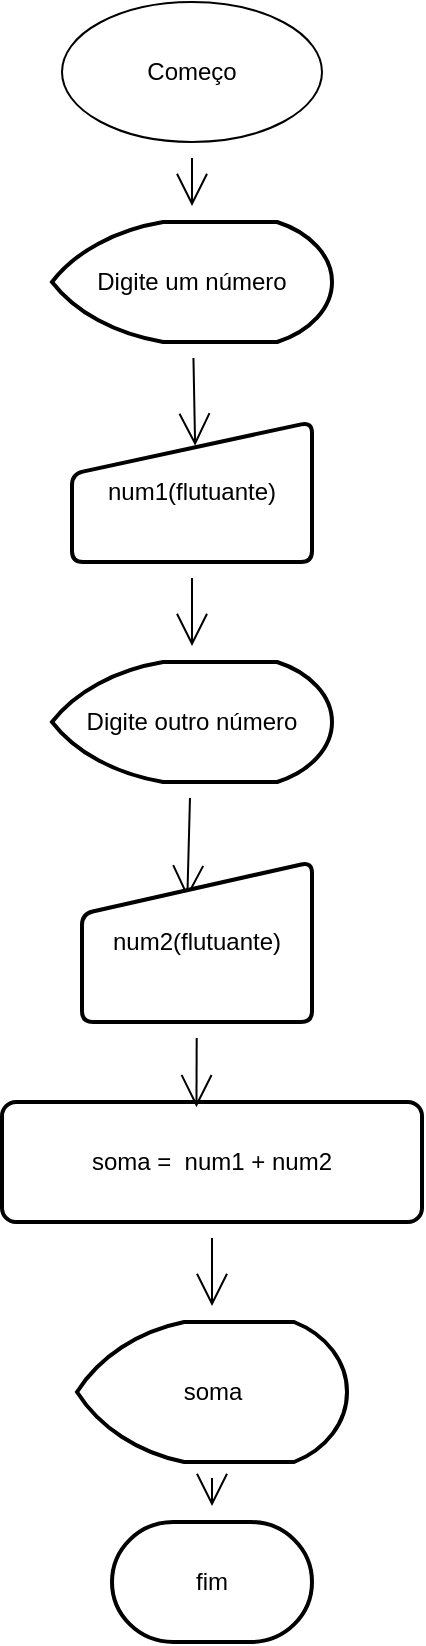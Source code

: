 <mxfile version="21.2.7" type="github">
  <diagram name="Page-1" id="74e2e168-ea6b-b213-b513-2b3c1d86103e">
    <mxGraphModel dx="1502" dy="688" grid="1" gridSize="10" guides="1" tooltips="1" connect="1" arrows="1" fold="1" page="1" pageScale="1" pageWidth="1100" pageHeight="850" background="none" math="0" shadow="0">
      <root>
        <mxCell id="0" />
        <mxCell id="1" parent="0" />
        <mxCell id="ec3Ug09mKDo24IiBsyHa-7" style="edgeStyle=none;curved=1;rounded=0;orthogonalLoop=1;jettySize=auto;html=1;entryX=0.513;entryY=0.169;entryDx=0;entryDy=0;entryPerimeter=0;endArrow=open;startSize=14;endSize=14;sourcePerimeterSpacing=8;targetPerimeterSpacing=8;" edge="1" parent="1" source="ec3Ug09mKDo24IiBsyHa-2" target="ec3Ug09mKDo24IiBsyHa-4">
          <mxGeometry relative="1" as="geometry" />
        </mxCell>
        <mxCell id="ec3Ug09mKDo24IiBsyHa-2" value="Digite um número" style="strokeWidth=2;html=1;shape=mxgraph.flowchart.display;whiteSpace=wrap;" vertex="1" parent="1">
          <mxGeometry x="485" y="120" width="140" height="60" as="geometry" />
        </mxCell>
        <mxCell id="ec3Ug09mKDo24IiBsyHa-3" style="edgeStyle=none;curved=1;rounded=0;orthogonalLoop=1;jettySize=auto;html=1;endArrow=open;startSize=14;endSize=14;sourcePerimeterSpacing=8;targetPerimeterSpacing=8;" edge="1" parent="1" source="ec3Ug09mKDo24IiBsyHa-1" target="ec3Ug09mKDo24IiBsyHa-2">
          <mxGeometry relative="1" as="geometry" />
        </mxCell>
        <mxCell id="ec3Ug09mKDo24IiBsyHa-1" value="Começo" style="ellipse;whiteSpace=wrap;html=1;" vertex="1" parent="1">
          <mxGeometry x="490" y="10" width="130" height="70" as="geometry" />
        </mxCell>
        <mxCell id="ec3Ug09mKDo24IiBsyHa-10" value="" style="edgeStyle=none;curved=1;rounded=0;orthogonalLoop=1;jettySize=auto;html=1;endArrow=open;startSize=14;endSize=14;sourcePerimeterSpacing=8;targetPerimeterSpacing=8;" edge="1" parent="1" source="ec3Ug09mKDo24IiBsyHa-4" target="ec3Ug09mKDo24IiBsyHa-8">
          <mxGeometry relative="1" as="geometry" />
        </mxCell>
        <mxCell id="ec3Ug09mKDo24IiBsyHa-4" value="num1(flutuante)" style="html=1;strokeWidth=2;shape=manualInput;whiteSpace=wrap;rounded=1;size=26;arcSize=11;" vertex="1" parent="1">
          <mxGeometry x="495" y="220" width="120" height="70" as="geometry" />
        </mxCell>
        <mxCell id="ec3Ug09mKDo24IiBsyHa-14" style="edgeStyle=none;curved=1;rounded=0;orthogonalLoop=1;jettySize=auto;html=1;entryX=0.458;entryY=0.223;entryDx=0;entryDy=0;entryPerimeter=0;endArrow=open;startSize=14;endSize=14;sourcePerimeterSpacing=8;targetPerimeterSpacing=8;" edge="1" parent="1" source="ec3Ug09mKDo24IiBsyHa-8" target="ec3Ug09mKDo24IiBsyHa-13">
          <mxGeometry relative="1" as="geometry" />
        </mxCell>
        <mxCell id="ec3Ug09mKDo24IiBsyHa-8" value="Digite outro número" style="strokeWidth=2;html=1;shape=mxgraph.flowchart.display;whiteSpace=wrap;" vertex="1" parent="1">
          <mxGeometry x="485" y="340" width="140" height="60" as="geometry" />
        </mxCell>
        <mxCell id="ec3Ug09mKDo24IiBsyHa-17" style="edgeStyle=none;curved=1;rounded=0;orthogonalLoop=1;jettySize=auto;html=1;endArrow=open;startSize=14;endSize=14;sourcePerimeterSpacing=8;targetPerimeterSpacing=8;" edge="1" parent="1" source="ec3Ug09mKDo24IiBsyHa-11" target="ec3Ug09mKDo24IiBsyHa-16">
          <mxGeometry relative="1" as="geometry" />
        </mxCell>
        <mxCell id="ec3Ug09mKDo24IiBsyHa-11" value="soma =&amp;nbsp; num1 + num2" style="rounded=1;whiteSpace=wrap;html=1;absoluteArcSize=1;arcSize=14;strokeWidth=2;" vertex="1" parent="1">
          <mxGeometry x="460" y="560" width="210" height="60" as="geometry" />
        </mxCell>
        <mxCell id="ec3Ug09mKDo24IiBsyHa-15" style="edgeStyle=none;curved=1;rounded=0;orthogonalLoop=1;jettySize=auto;html=1;entryX=0.463;entryY=0.043;entryDx=0;entryDy=0;entryPerimeter=0;endArrow=open;startSize=14;endSize=14;sourcePerimeterSpacing=8;targetPerimeterSpacing=8;" edge="1" parent="1" source="ec3Ug09mKDo24IiBsyHa-13" target="ec3Ug09mKDo24IiBsyHa-11">
          <mxGeometry relative="1" as="geometry" />
        </mxCell>
        <mxCell id="ec3Ug09mKDo24IiBsyHa-13" value="num2(flutuante)" style="html=1;strokeWidth=2;shape=manualInput;whiteSpace=wrap;rounded=1;size=26;arcSize=11;" vertex="1" parent="1">
          <mxGeometry x="500" y="440" width="115" height="80" as="geometry" />
        </mxCell>
        <mxCell id="ec3Ug09mKDo24IiBsyHa-19" value="" style="edgeStyle=none;curved=1;rounded=0;orthogonalLoop=1;jettySize=auto;html=1;endArrow=open;startSize=14;endSize=14;sourcePerimeterSpacing=8;targetPerimeterSpacing=8;" edge="1" parent="1" source="ec3Ug09mKDo24IiBsyHa-16" target="ec3Ug09mKDo24IiBsyHa-18">
          <mxGeometry relative="1" as="geometry" />
        </mxCell>
        <mxCell id="ec3Ug09mKDo24IiBsyHa-16" value="soma" style="strokeWidth=2;html=1;shape=mxgraph.flowchart.display;whiteSpace=wrap;" vertex="1" parent="1">
          <mxGeometry x="497.5" y="670" width="135" height="70" as="geometry" />
        </mxCell>
        <mxCell id="ec3Ug09mKDo24IiBsyHa-18" value="fim" style="strokeWidth=2;html=1;shape=mxgraph.flowchart.terminator;whiteSpace=wrap;" vertex="1" parent="1">
          <mxGeometry x="515" y="770" width="100" height="60" as="geometry" />
        </mxCell>
      </root>
    </mxGraphModel>
  </diagram>
</mxfile>
